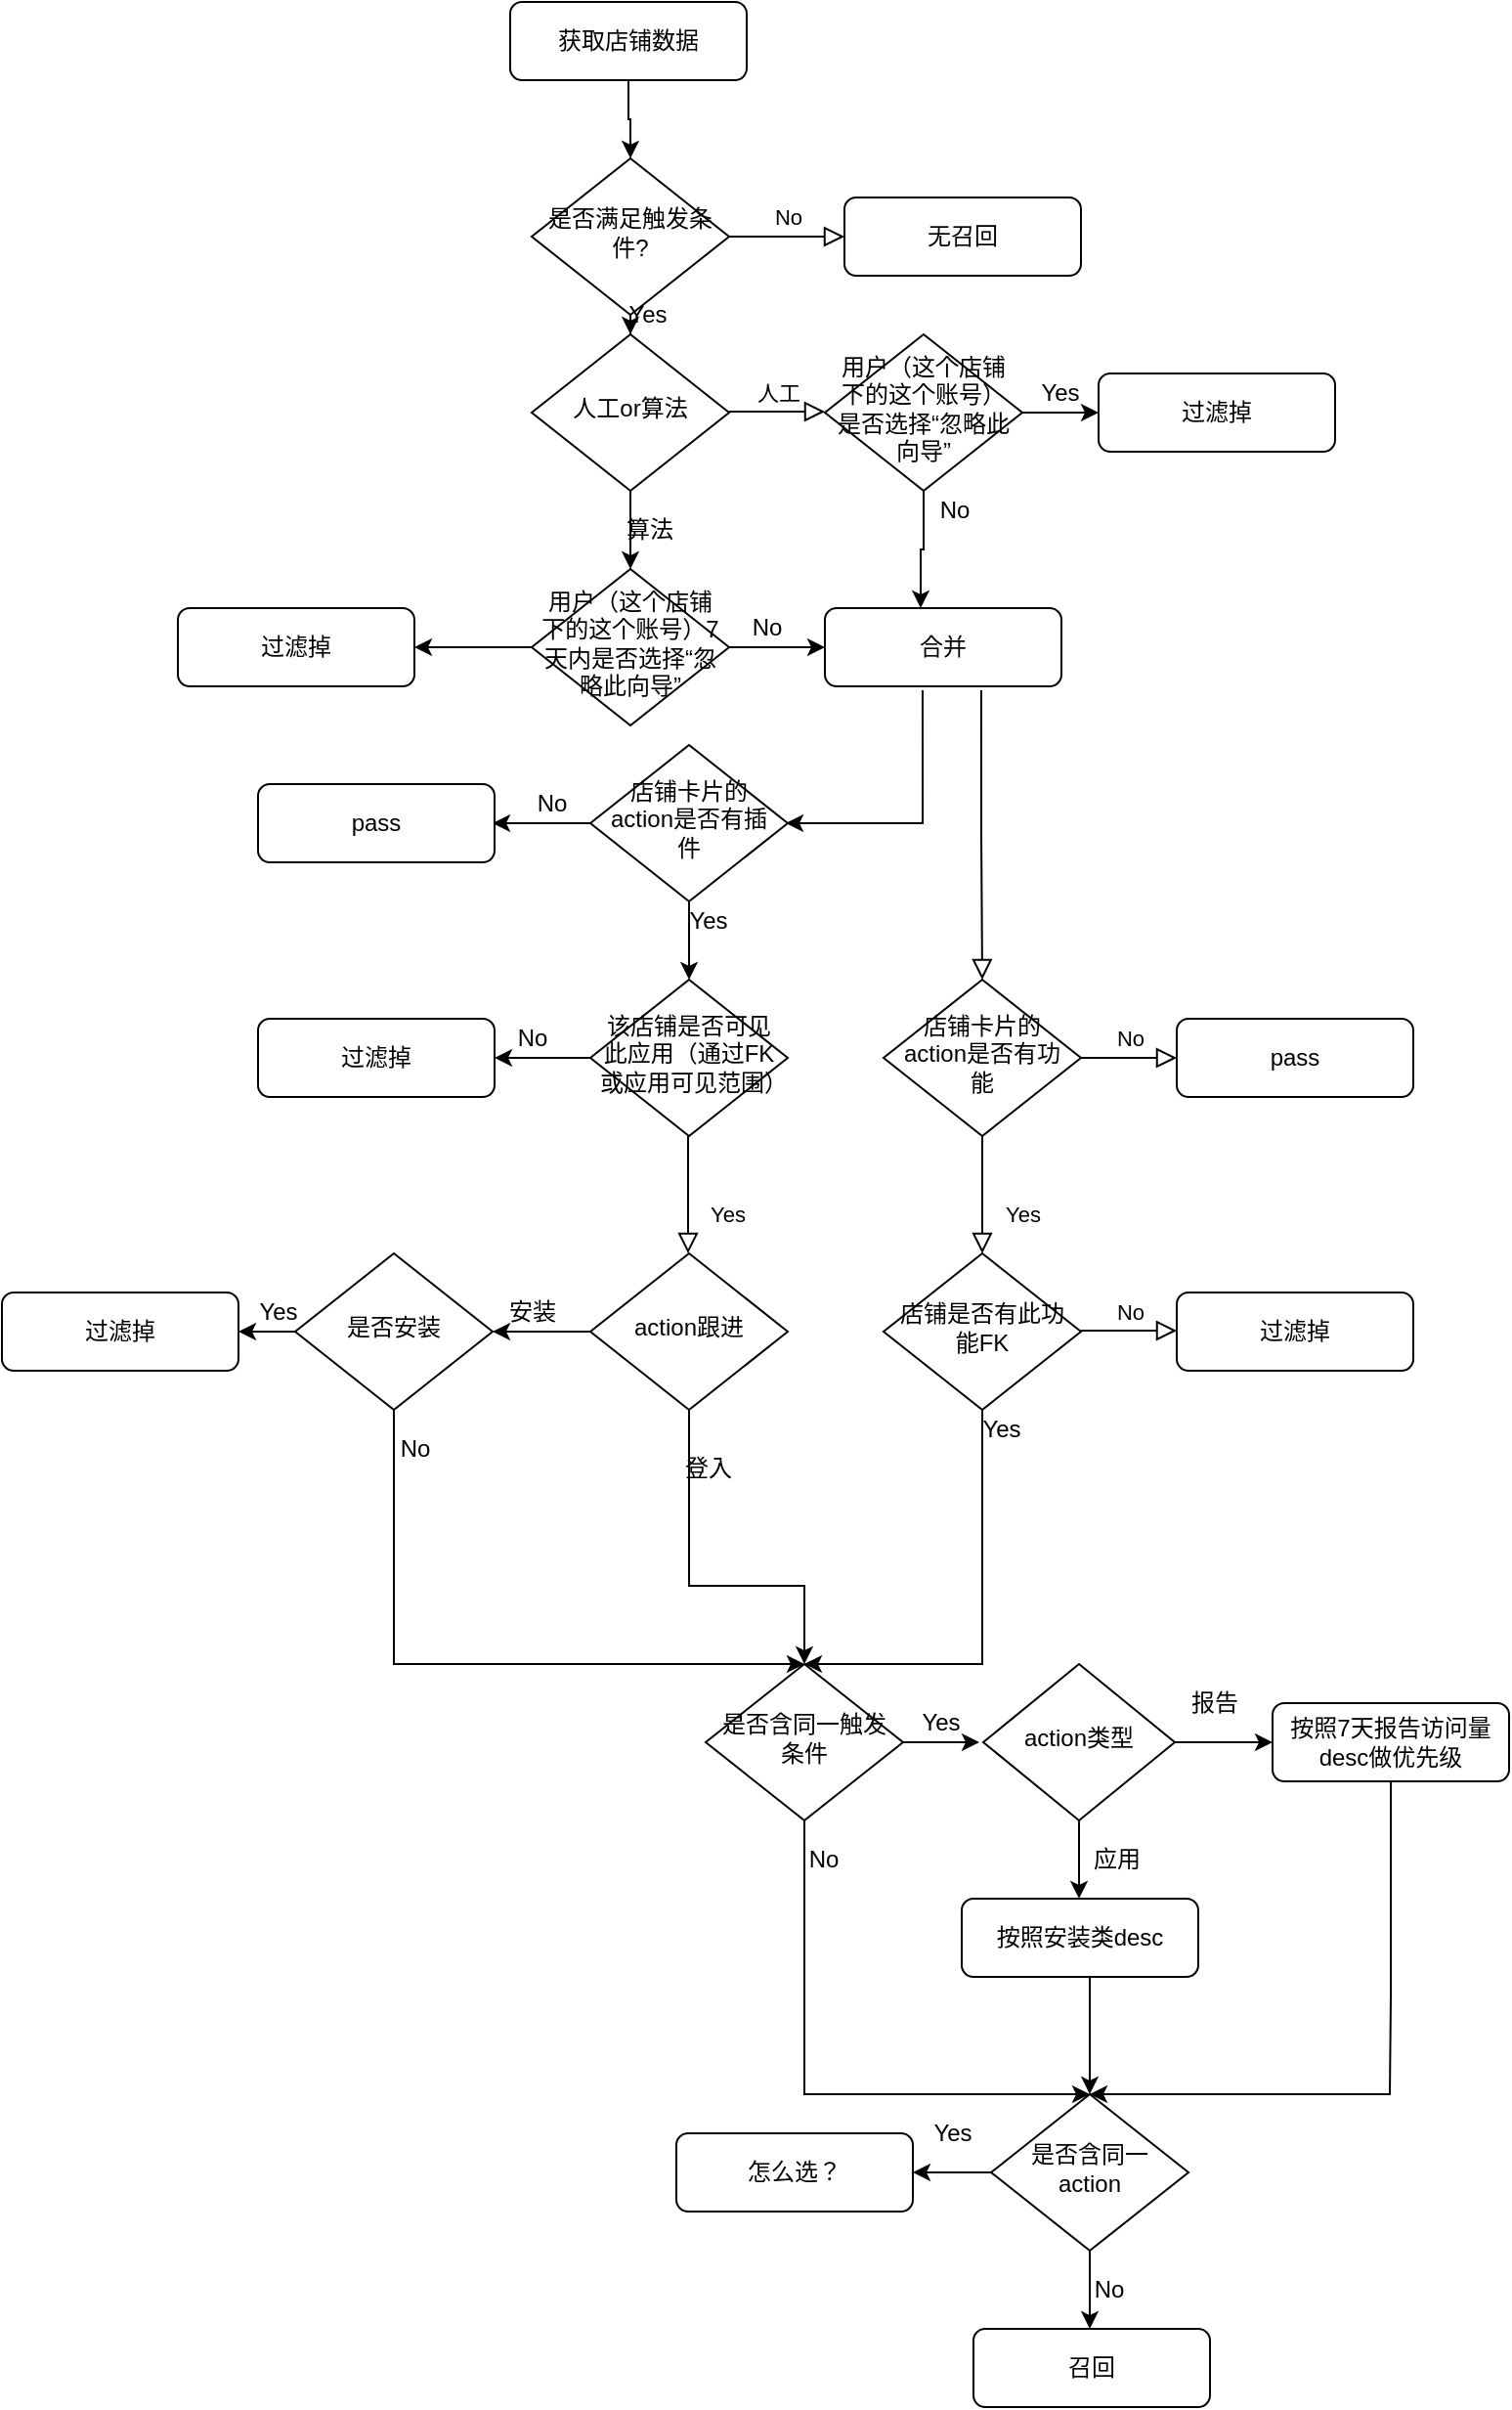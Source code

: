 <mxfile version="17.4.3" type="github">
  <diagram id="C5RBs43oDa-KdzZeNtuy" name="Page-1">
    <mxGraphModel dx="1211" dy="809" grid="1" gridSize="10" guides="1" tooltips="1" connect="1" arrows="1" fold="1" page="1" pageScale="1" pageWidth="827" pageHeight="1169" math="0" shadow="0">
      <root>
        <mxCell id="WIyWlLk6GJQsqaUBKTNV-0" />
        <mxCell id="WIyWlLk6GJQsqaUBKTNV-1" parent="WIyWlLk6GJQsqaUBKTNV-0" />
        <mxCell id="kHzVwr2ERPSeEH-SLxBd-59" style="edgeStyle=orthogonalEdgeStyle;rounded=0;orthogonalLoop=1;jettySize=auto;html=1;entryX=0.5;entryY=0;entryDx=0;entryDy=0;" edge="1" parent="WIyWlLk6GJQsqaUBKTNV-1" source="WIyWlLk6GJQsqaUBKTNV-3" target="WIyWlLk6GJQsqaUBKTNV-6">
          <mxGeometry relative="1" as="geometry" />
        </mxCell>
        <mxCell id="WIyWlLk6GJQsqaUBKTNV-3" value="获取店铺数据" style="rounded=1;whiteSpace=wrap;html=1;fontSize=12;glass=0;strokeWidth=1;shadow=0;" parent="WIyWlLk6GJQsqaUBKTNV-1" vertex="1">
          <mxGeometry x="470" y="70" width="121" height="40" as="geometry" />
        </mxCell>
        <mxCell id="WIyWlLk6GJQsqaUBKTNV-4" value="" style="rounded=0;html=1;jettySize=auto;orthogonalLoop=1;fontSize=11;endArrow=block;endFill=0;endSize=8;strokeWidth=1;shadow=0;labelBackgroundColor=none;edgeStyle=orthogonalEdgeStyle;exitX=0.661;exitY=1.05;exitDx=0;exitDy=0;exitPerimeter=0;" parent="WIyWlLk6GJQsqaUBKTNV-1" source="kHzVwr2ERPSeEH-SLxBd-51" target="WIyWlLk6GJQsqaUBKTNV-10" edge="1">
          <mxGeometry y="20" relative="1" as="geometry">
            <mxPoint as="offset" />
            <mxPoint x="861.5" y="440" as="sourcePoint" />
          </mxGeometry>
        </mxCell>
        <mxCell id="WIyWlLk6GJQsqaUBKTNV-5" value="No" style="edgeStyle=orthogonalEdgeStyle;rounded=0;html=1;jettySize=auto;orthogonalLoop=1;fontSize=11;endArrow=block;endFill=0;endSize=8;strokeWidth=1;shadow=0;labelBackgroundColor=none;" parent="WIyWlLk6GJQsqaUBKTNV-1" source="WIyWlLk6GJQsqaUBKTNV-6" target="WIyWlLk6GJQsqaUBKTNV-7" edge="1">
          <mxGeometry y="10" relative="1" as="geometry">
            <mxPoint as="offset" />
          </mxGeometry>
        </mxCell>
        <mxCell id="kHzVwr2ERPSeEH-SLxBd-0" style="edgeStyle=orthogonalEdgeStyle;rounded=0;orthogonalLoop=1;jettySize=auto;html=1;exitX=0.413;exitY=1.05;exitDx=0;exitDy=0;exitPerimeter=0;" edge="1" parent="WIyWlLk6GJQsqaUBKTNV-1" source="kHzVwr2ERPSeEH-SLxBd-51">
          <mxGeometry relative="1" as="geometry">
            <mxPoint x="611" y="490" as="targetPoint" />
            <mxPoint x="801" y="440" as="sourcePoint" />
            <Array as="points">
              <mxPoint x="681" y="490" />
            </Array>
          </mxGeometry>
        </mxCell>
        <mxCell id="kHzVwr2ERPSeEH-SLxBd-60" style="edgeStyle=orthogonalEdgeStyle;rounded=0;orthogonalLoop=1;jettySize=auto;html=1;entryX=0.5;entryY=0;entryDx=0;entryDy=0;" edge="1" parent="WIyWlLk6GJQsqaUBKTNV-1" source="WIyWlLk6GJQsqaUBKTNV-6" target="kHzVwr2ERPSeEH-SLxBd-39">
          <mxGeometry relative="1" as="geometry" />
        </mxCell>
        <mxCell id="WIyWlLk6GJQsqaUBKTNV-6" value="是否满足触发条件?" style="rhombus;whiteSpace=wrap;html=1;shadow=0;fontFamily=Helvetica;fontSize=12;align=center;strokeWidth=1;spacing=6;spacingTop=-4;" parent="WIyWlLk6GJQsqaUBKTNV-1" vertex="1">
          <mxGeometry x="481" y="150" width="101" height="80" as="geometry" />
        </mxCell>
        <mxCell id="WIyWlLk6GJQsqaUBKTNV-7" value="无召回" style="rounded=1;whiteSpace=wrap;html=1;fontSize=12;glass=0;strokeWidth=1;shadow=0;" parent="WIyWlLk6GJQsqaUBKTNV-1" vertex="1">
          <mxGeometry x="641" y="170" width="121" height="40" as="geometry" />
        </mxCell>
        <mxCell id="WIyWlLk6GJQsqaUBKTNV-8" value="Yes" style="rounded=0;html=1;jettySize=auto;orthogonalLoop=1;fontSize=11;endArrow=block;endFill=0;endSize=8;strokeWidth=1;shadow=0;labelBackgroundColor=none;edgeStyle=orthogonalEdgeStyle;" parent="WIyWlLk6GJQsqaUBKTNV-1" source="WIyWlLk6GJQsqaUBKTNV-10" edge="1">
          <mxGeometry x="0.333" y="20" relative="1" as="geometry">
            <mxPoint as="offset" />
            <mxPoint x="711.5" y="710" as="targetPoint" />
          </mxGeometry>
        </mxCell>
        <mxCell id="WIyWlLk6GJQsqaUBKTNV-9" value="No" style="edgeStyle=orthogonalEdgeStyle;rounded=0;html=1;jettySize=auto;orthogonalLoop=1;fontSize=11;endArrow=block;endFill=0;endSize=8;strokeWidth=1;shadow=0;labelBackgroundColor=none;" parent="WIyWlLk6GJQsqaUBKTNV-1" source="WIyWlLk6GJQsqaUBKTNV-10" target="WIyWlLk6GJQsqaUBKTNV-12" edge="1">
          <mxGeometry y="10" relative="1" as="geometry">
            <mxPoint as="offset" />
          </mxGeometry>
        </mxCell>
        <mxCell id="WIyWlLk6GJQsqaUBKTNV-10" value="店铺卡片的action是否有功能" style="rhombus;whiteSpace=wrap;html=1;shadow=0;fontFamily=Helvetica;fontSize=12;align=center;strokeWidth=1;spacing=6;spacingTop=-4;" parent="WIyWlLk6GJQsqaUBKTNV-1" vertex="1">
          <mxGeometry x="661" y="570" width="101" height="80" as="geometry" />
        </mxCell>
        <mxCell id="WIyWlLk6GJQsqaUBKTNV-12" value="pass" style="rounded=1;whiteSpace=wrap;html=1;fontSize=12;glass=0;strokeWidth=1;shadow=0;" parent="WIyWlLk6GJQsqaUBKTNV-1" vertex="1">
          <mxGeometry x="811" y="590" width="121" height="40" as="geometry" />
        </mxCell>
        <mxCell id="kHzVwr2ERPSeEH-SLxBd-5" style="edgeStyle=orthogonalEdgeStyle;rounded=0;orthogonalLoop=1;jettySize=auto;html=1;" edge="1" parent="WIyWlLk6GJQsqaUBKTNV-1" source="kHzVwr2ERPSeEH-SLxBd-3">
          <mxGeometry relative="1" as="geometry">
            <mxPoint x="461" y="490" as="targetPoint" />
          </mxGeometry>
        </mxCell>
        <mxCell id="kHzVwr2ERPSeEH-SLxBd-7" style="edgeStyle=orthogonalEdgeStyle;rounded=0;orthogonalLoop=1;jettySize=auto;html=1;" edge="1" parent="WIyWlLk6GJQsqaUBKTNV-1" source="kHzVwr2ERPSeEH-SLxBd-3">
          <mxGeometry relative="1" as="geometry">
            <mxPoint x="561.5" y="570" as="targetPoint" />
          </mxGeometry>
        </mxCell>
        <mxCell id="kHzVwr2ERPSeEH-SLxBd-3" value="店铺卡片的action是否有插件" style="rhombus;whiteSpace=wrap;html=1;shadow=0;fontFamily=Helvetica;fontSize=12;align=center;strokeWidth=1;spacing=6;spacingTop=-4;" vertex="1" parent="WIyWlLk6GJQsqaUBKTNV-1">
          <mxGeometry x="511" y="450" width="101" height="80" as="geometry" />
        </mxCell>
        <mxCell id="kHzVwr2ERPSeEH-SLxBd-6" value="No" style="text;html=1;align=center;verticalAlign=middle;resizable=0;points=[];autosize=1;strokeColor=none;fillColor=none;" vertex="1" parent="WIyWlLk6GJQsqaUBKTNV-1">
          <mxGeometry x="476" y="470" width="30" height="20" as="geometry" />
        </mxCell>
        <mxCell id="kHzVwr2ERPSeEH-SLxBd-8" value="Yes" style="text;html=1;align=center;verticalAlign=middle;resizable=0;points=[];autosize=1;strokeColor=none;fillColor=none;" vertex="1" parent="WIyWlLk6GJQsqaUBKTNV-1">
          <mxGeometry x="551" y="530" width="40" height="20" as="geometry" />
        </mxCell>
        <mxCell id="kHzVwr2ERPSeEH-SLxBd-10" value="pass" style="rounded=1;whiteSpace=wrap;html=1;fontSize=12;glass=0;strokeWidth=1;shadow=0;" vertex="1" parent="WIyWlLk6GJQsqaUBKTNV-1">
          <mxGeometry x="341" y="470" width="121" height="40" as="geometry" />
        </mxCell>
        <mxCell id="kHzVwr2ERPSeEH-SLxBd-19" style="edgeStyle=orthogonalEdgeStyle;rounded=0;orthogonalLoop=1;jettySize=auto;html=1;entryX=1;entryY=0.5;entryDx=0;entryDy=0;" edge="1" parent="WIyWlLk6GJQsqaUBKTNV-1" source="kHzVwr2ERPSeEH-SLxBd-11" target="kHzVwr2ERPSeEH-SLxBd-21">
          <mxGeometry relative="1" as="geometry">
            <mxPoint x="471" y="610" as="targetPoint" />
          </mxGeometry>
        </mxCell>
        <mxCell id="kHzVwr2ERPSeEH-SLxBd-11" value="&lt;div class=&quot;lake-content&quot;&gt;&lt;span class=&quot;ne-text&quot;&gt;该店铺是否可见此应用（通过FK或应用可见范围）&lt;/span&gt;&lt;/div&gt;" style="rhombus;whiteSpace=wrap;html=1;shadow=0;fontFamily=Helvetica;fontSize=12;align=center;strokeWidth=1;spacing=6;spacingTop=-4;" vertex="1" parent="WIyWlLk6GJQsqaUBKTNV-1">
          <mxGeometry x="511" y="570" width="101" height="80" as="geometry" />
        </mxCell>
        <mxCell id="kHzVwr2ERPSeEH-SLxBd-17" style="edgeStyle=orthogonalEdgeStyle;rounded=0;orthogonalLoop=1;jettySize=auto;html=1;startArrow=none;" edge="1" parent="WIyWlLk6GJQsqaUBKTNV-1">
          <mxGeometry relative="1" as="geometry">
            <mxPoint x="621" y="940" as="targetPoint" />
            <mxPoint x="620.5" y="920" as="sourcePoint" />
            <Array as="points" />
          </mxGeometry>
        </mxCell>
        <mxCell id="kHzVwr2ERPSeEH-SLxBd-64" style="edgeStyle=orthogonalEdgeStyle;rounded=0;orthogonalLoop=1;jettySize=auto;html=1;entryX=0.5;entryY=0;entryDx=0;entryDy=0;" edge="1" parent="WIyWlLk6GJQsqaUBKTNV-1" source="kHzVwr2ERPSeEH-SLxBd-12" target="kHzVwr2ERPSeEH-SLxBd-65">
          <mxGeometry relative="1" as="geometry">
            <mxPoint x="681" y="940" as="targetPoint" />
            <Array as="points">
              <mxPoint x="712" y="920" />
            </Array>
          </mxGeometry>
        </mxCell>
        <mxCell id="kHzVwr2ERPSeEH-SLxBd-12" value="&lt;div class=&quot;lake-content&quot;&gt;&lt;span class=&quot;ne-text&quot;&gt;店铺是否有此功能FK&lt;/span&gt;&lt;/div&gt;" style="rhombus;whiteSpace=wrap;html=1;shadow=0;fontFamily=Helvetica;fontSize=12;align=center;strokeWidth=1;spacing=6;spacingTop=-4;" vertex="1" parent="WIyWlLk6GJQsqaUBKTNV-1">
          <mxGeometry x="661" y="710" width="101" height="80" as="geometry" />
        </mxCell>
        <mxCell id="kHzVwr2ERPSeEH-SLxBd-15" value="No" style="edgeStyle=orthogonalEdgeStyle;rounded=0;html=1;jettySize=auto;orthogonalLoop=1;fontSize=11;endArrow=block;endFill=0;endSize=8;strokeWidth=1;shadow=0;labelBackgroundColor=none;" edge="1" parent="WIyWlLk6GJQsqaUBKTNV-1">
          <mxGeometry y="10" relative="1" as="geometry">
            <mxPoint as="offset" />
            <mxPoint x="762" y="749.5" as="sourcePoint" />
            <mxPoint x="811" y="749.5" as="targetPoint" />
          </mxGeometry>
        </mxCell>
        <mxCell id="kHzVwr2ERPSeEH-SLxBd-16" value="过滤掉" style="rounded=1;whiteSpace=wrap;html=1;fontSize=12;glass=0;strokeWidth=1;shadow=0;" vertex="1" parent="WIyWlLk6GJQsqaUBKTNV-1">
          <mxGeometry x="811" y="730" width="121" height="40" as="geometry" />
        </mxCell>
        <mxCell id="kHzVwr2ERPSeEH-SLxBd-18" value="Yes" style="rounded=0;html=1;jettySize=auto;orthogonalLoop=1;fontSize=11;endArrow=block;endFill=0;endSize=8;strokeWidth=1;shadow=0;labelBackgroundColor=none;edgeStyle=orthogonalEdgeStyle;" edge="1" parent="WIyWlLk6GJQsqaUBKTNV-1">
          <mxGeometry x="0.333" y="20" relative="1" as="geometry">
            <mxPoint as="offset" />
            <mxPoint x="561" y="650" as="sourcePoint" />
            <mxPoint x="561" y="710" as="targetPoint" />
          </mxGeometry>
        </mxCell>
        <mxCell id="kHzVwr2ERPSeEH-SLxBd-21" value="过滤掉" style="rounded=1;whiteSpace=wrap;html=1;fontSize=12;glass=0;strokeWidth=1;shadow=0;" vertex="1" parent="WIyWlLk6GJQsqaUBKTNV-1">
          <mxGeometry x="341" y="590" width="121" height="40" as="geometry" />
        </mxCell>
        <mxCell id="kHzVwr2ERPSeEH-SLxBd-23" value="No" style="text;html=1;align=center;verticalAlign=middle;resizable=0;points=[];autosize=1;strokeColor=none;fillColor=none;" vertex="1" parent="WIyWlLk6GJQsqaUBKTNV-1">
          <mxGeometry x="466" y="590" width="30" height="20" as="geometry" />
        </mxCell>
        <mxCell id="kHzVwr2ERPSeEH-SLxBd-25" style="edgeStyle=orthogonalEdgeStyle;rounded=0;orthogonalLoop=1;jettySize=auto;html=1;entryX=0.5;entryY=0;entryDx=0;entryDy=0;" edge="1" parent="WIyWlLk6GJQsqaUBKTNV-1" source="kHzVwr2ERPSeEH-SLxBd-24">
          <mxGeometry relative="1" as="geometry">
            <mxPoint x="620.5" y="920" as="targetPoint" />
            <Array as="points">
              <mxPoint x="562" y="880" />
              <mxPoint x="621" y="880" />
            </Array>
          </mxGeometry>
        </mxCell>
        <mxCell id="kHzVwr2ERPSeEH-SLxBd-27" style="edgeStyle=orthogonalEdgeStyle;rounded=0;orthogonalLoop=1;jettySize=auto;html=1;" edge="1" parent="WIyWlLk6GJQsqaUBKTNV-1" source="kHzVwr2ERPSeEH-SLxBd-24">
          <mxGeometry relative="1" as="geometry">
            <mxPoint x="461" y="750" as="targetPoint" />
          </mxGeometry>
        </mxCell>
        <mxCell id="kHzVwr2ERPSeEH-SLxBd-24" value="&lt;div class=&quot;lake-content&quot;&gt;&lt;span class=&quot;ne-text&quot;&gt;action跟进&lt;/span&gt;&lt;/div&gt;" style="rhombus;whiteSpace=wrap;html=1;shadow=0;fontFamily=Helvetica;fontSize=12;align=center;strokeWidth=1;spacing=6;spacingTop=-4;" vertex="1" parent="WIyWlLk6GJQsqaUBKTNV-1">
          <mxGeometry x="511" y="710" width="101" height="80" as="geometry" />
        </mxCell>
        <mxCell id="kHzVwr2ERPSeEH-SLxBd-26" value="登入" style="text;html=1;align=center;verticalAlign=middle;resizable=0;points=[];autosize=1;strokeColor=none;fillColor=none;" vertex="1" parent="WIyWlLk6GJQsqaUBKTNV-1">
          <mxGeometry x="551" y="810" width="40" height="20" as="geometry" />
        </mxCell>
        <mxCell id="kHzVwr2ERPSeEH-SLxBd-28" value="安装" style="text;html=1;align=center;verticalAlign=middle;resizable=0;points=[];autosize=1;strokeColor=none;fillColor=none;" vertex="1" parent="WIyWlLk6GJQsqaUBKTNV-1">
          <mxGeometry x="461" y="730" width="40" height="20" as="geometry" />
        </mxCell>
        <mxCell id="kHzVwr2ERPSeEH-SLxBd-31" style="edgeStyle=orthogonalEdgeStyle;rounded=0;orthogonalLoop=1;jettySize=auto;html=1;" edge="1" parent="WIyWlLk6GJQsqaUBKTNV-1" source="kHzVwr2ERPSeEH-SLxBd-30">
          <mxGeometry relative="1" as="geometry">
            <mxPoint x="331" y="750" as="targetPoint" />
          </mxGeometry>
        </mxCell>
        <mxCell id="kHzVwr2ERPSeEH-SLxBd-34" style="edgeStyle=orthogonalEdgeStyle;rounded=0;orthogonalLoop=1;jettySize=auto;html=1;entryX=0.5;entryY=0;entryDx=0;entryDy=0;" edge="1" parent="WIyWlLk6GJQsqaUBKTNV-1" source="kHzVwr2ERPSeEH-SLxBd-30" target="kHzVwr2ERPSeEH-SLxBd-65">
          <mxGeometry relative="1" as="geometry">
            <mxPoint x="560" y="940" as="targetPoint" />
            <Array as="points">
              <mxPoint x="411" y="920" />
            </Array>
          </mxGeometry>
        </mxCell>
        <mxCell id="kHzVwr2ERPSeEH-SLxBd-30" value="&lt;div class=&quot;lake-content&quot;&gt;&lt;span class=&quot;ne-text&quot;&gt;是否安装&lt;/span&gt;&lt;/div&gt;" style="rhombus;whiteSpace=wrap;html=1;shadow=0;fontFamily=Helvetica;fontSize=12;align=center;strokeWidth=1;spacing=6;spacingTop=-4;" vertex="1" parent="WIyWlLk6GJQsqaUBKTNV-1">
          <mxGeometry x="360" y="710" width="101" height="80" as="geometry" />
        </mxCell>
        <mxCell id="kHzVwr2ERPSeEH-SLxBd-32" value="Yes" style="text;html=1;align=center;verticalAlign=middle;resizable=0;points=[];autosize=1;strokeColor=none;fillColor=none;" vertex="1" parent="WIyWlLk6GJQsqaUBKTNV-1">
          <mxGeometry x="331" y="730" width="40" height="20" as="geometry" />
        </mxCell>
        <mxCell id="kHzVwr2ERPSeEH-SLxBd-33" value="过滤掉" style="rounded=1;whiteSpace=wrap;html=1;fontSize=12;glass=0;strokeWidth=1;shadow=0;" vertex="1" parent="WIyWlLk6GJQsqaUBKTNV-1">
          <mxGeometry x="210" y="730" width="121" height="40" as="geometry" />
        </mxCell>
        <mxCell id="kHzVwr2ERPSeEH-SLxBd-35" value="No" style="text;html=1;align=center;verticalAlign=middle;resizable=0;points=[];autosize=1;strokeColor=none;fillColor=none;" vertex="1" parent="WIyWlLk6GJQsqaUBKTNV-1">
          <mxGeometry x="406" y="800" width="30" height="20" as="geometry" />
        </mxCell>
        <mxCell id="kHzVwr2ERPSeEH-SLxBd-37" value="Yes" style="text;html=1;align=center;verticalAlign=middle;resizable=0;points=[];autosize=1;strokeColor=none;fillColor=none;" vertex="1" parent="WIyWlLk6GJQsqaUBKTNV-1">
          <mxGeometry x="701" y="790" width="40" height="20" as="geometry" />
        </mxCell>
        <mxCell id="kHzVwr2ERPSeEH-SLxBd-42" style="edgeStyle=orthogonalEdgeStyle;rounded=0;orthogonalLoop=1;jettySize=auto;html=1;" edge="1" parent="WIyWlLk6GJQsqaUBKTNV-1" source="kHzVwr2ERPSeEH-SLxBd-39">
          <mxGeometry relative="1" as="geometry">
            <mxPoint x="531.5" y="360" as="targetPoint" />
          </mxGeometry>
        </mxCell>
        <mxCell id="kHzVwr2ERPSeEH-SLxBd-39" value="&lt;div class=&quot;lake-content&quot;&gt;&lt;div class=&quot;lake-content&quot;&gt;&lt;span class=&quot;ne-text&quot;&gt;人工or算法&lt;/span&gt;&lt;/div&gt;&lt;/div&gt;" style="rhombus;whiteSpace=wrap;html=1;shadow=0;fontFamily=Helvetica;fontSize=12;align=center;strokeWidth=1;spacing=6;spacingTop=-4;" vertex="1" parent="WIyWlLk6GJQsqaUBKTNV-1">
          <mxGeometry x="481" y="240" width="101" height="80" as="geometry" />
        </mxCell>
        <mxCell id="kHzVwr2ERPSeEH-SLxBd-40" value="人工" style="edgeStyle=orthogonalEdgeStyle;rounded=0;html=1;jettySize=auto;orthogonalLoop=1;fontSize=11;endArrow=block;endFill=0;endSize=8;strokeWidth=1;shadow=0;labelBackgroundColor=none;" edge="1" parent="WIyWlLk6GJQsqaUBKTNV-1">
          <mxGeometry y="10" relative="1" as="geometry">
            <mxPoint as="offset" />
            <mxPoint x="582" y="279.5" as="sourcePoint" />
            <mxPoint x="631" y="279.5" as="targetPoint" />
          </mxGeometry>
        </mxCell>
        <mxCell id="kHzVwr2ERPSeEH-SLxBd-45" style="edgeStyle=orthogonalEdgeStyle;rounded=0;orthogonalLoop=1;jettySize=auto;html=1;" edge="1" parent="WIyWlLk6GJQsqaUBKTNV-1" source="kHzVwr2ERPSeEH-SLxBd-43">
          <mxGeometry relative="1" as="geometry">
            <mxPoint x="631" y="400" as="targetPoint" />
          </mxGeometry>
        </mxCell>
        <mxCell id="kHzVwr2ERPSeEH-SLxBd-58" style="edgeStyle=orthogonalEdgeStyle;rounded=0;orthogonalLoop=1;jettySize=auto;html=1;entryX=1;entryY=0.5;entryDx=0;entryDy=0;" edge="1" parent="WIyWlLk6GJQsqaUBKTNV-1" source="kHzVwr2ERPSeEH-SLxBd-43" target="kHzVwr2ERPSeEH-SLxBd-57">
          <mxGeometry relative="1" as="geometry" />
        </mxCell>
        <mxCell id="kHzVwr2ERPSeEH-SLxBd-43" value="&lt;div class=&quot;lake-content&quot;&gt;用户（这个店铺下的这个账号）7天内是否选择“忽略此向导”&lt;br&gt;&lt;/div&gt;" style="rhombus;whiteSpace=wrap;html=1;shadow=0;fontFamily=Helvetica;fontSize=12;align=center;strokeWidth=1;spacing=6;spacingTop=-4;" vertex="1" parent="WIyWlLk6GJQsqaUBKTNV-1">
          <mxGeometry x="481" y="360" width="101" height="80" as="geometry" />
        </mxCell>
        <mxCell id="kHzVwr2ERPSeEH-SLxBd-44" value="算法" style="text;html=1;align=center;verticalAlign=middle;resizable=0;points=[];autosize=1;strokeColor=none;fillColor=none;" vertex="1" parent="WIyWlLk6GJQsqaUBKTNV-1">
          <mxGeometry x="521" y="330" width="40" height="20" as="geometry" />
        </mxCell>
        <mxCell id="kHzVwr2ERPSeEH-SLxBd-52" style="edgeStyle=orthogonalEdgeStyle;rounded=0;orthogonalLoop=1;jettySize=auto;html=1;" edge="1" parent="WIyWlLk6GJQsqaUBKTNV-1" source="kHzVwr2ERPSeEH-SLxBd-47">
          <mxGeometry relative="1" as="geometry">
            <mxPoint x="771" y="280" as="targetPoint" />
          </mxGeometry>
        </mxCell>
        <mxCell id="kHzVwr2ERPSeEH-SLxBd-56" style="edgeStyle=orthogonalEdgeStyle;rounded=0;orthogonalLoop=1;jettySize=auto;html=1;entryX=0.405;entryY=0;entryDx=0;entryDy=0;entryPerimeter=0;" edge="1" parent="WIyWlLk6GJQsqaUBKTNV-1" source="kHzVwr2ERPSeEH-SLxBd-47" target="kHzVwr2ERPSeEH-SLxBd-51">
          <mxGeometry relative="1" as="geometry">
            <mxPoint x="681.5" y="350" as="targetPoint" />
            <Array as="points">
              <mxPoint x="682" y="350" />
              <mxPoint x="680" y="350" />
            </Array>
          </mxGeometry>
        </mxCell>
        <mxCell id="kHzVwr2ERPSeEH-SLxBd-47" value="&lt;div class=&quot;lake-content&quot;&gt;&lt;div class=&quot;lake-content&quot;&gt;&lt;span class=&quot;ne-text&quot;&gt;用户（这个店铺下的这个账号）是否选择“忽略此向导”&lt;/span&gt;&lt;/div&gt;&lt;/div&gt;" style="rhombus;whiteSpace=wrap;html=1;shadow=0;fontFamily=Helvetica;fontSize=12;align=center;strokeWidth=1;spacing=6;spacingTop=-4;" vertex="1" parent="WIyWlLk6GJQsqaUBKTNV-1">
          <mxGeometry x="631" y="240" width="101" height="80" as="geometry" />
        </mxCell>
        <mxCell id="kHzVwr2ERPSeEH-SLxBd-49" value="No" style="text;html=1;align=center;verticalAlign=middle;resizable=0;points=[];autosize=1;strokeColor=none;fillColor=none;" vertex="1" parent="WIyWlLk6GJQsqaUBKTNV-1">
          <mxGeometry x="586" y="380" width="30" height="20" as="geometry" />
        </mxCell>
        <mxCell id="kHzVwr2ERPSeEH-SLxBd-51" value="合并" style="rounded=1;whiteSpace=wrap;html=1;fontSize=12;glass=0;strokeWidth=1;shadow=0;" vertex="1" parent="WIyWlLk6GJQsqaUBKTNV-1">
          <mxGeometry x="631" y="380" width="121" height="40" as="geometry" />
        </mxCell>
        <mxCell id="kHzVwr2ERPSeEH-SLxBd-53" value="Yes" style="text;html=1;align=center;verticalAlign=middle;resizable=0;points=[];autosize=1;strokeColor=none;fillColor=none;" vertex="1" parent="WIyWlLk6GJQsqaUBKTNV-1">
          <mxGeometry x="731" y="260" width="40" height="20" as="geometry" />
        </mxCell>
        <mxCell id="kHzVwr2ERPSeEH-SLxBd-54" value="过滤掉" style="rounded=1;whiteSpace=wrap;html=1;fontSize=12;glass=0;strokeWidth=1;shadow=0;" vertex="1" parent="WIyWlLk6GJQsqaUBKTNV-1">
          <mxGeometry x="771" y="260" width="121" height="40" as="geometry" />
        </mxCell>
        <mxCell id="kHzVwr2ERPSeEH-SLxBd-55" value="No" style="text;html=1;align=center;verticalAlign=middle;resizable=0;points=[];autosize=1;strokeColor=none;fillColor=none;" vertex="1" parent="WIyWlLk6GJQsqaUBKTNV-1">
          <mxGeometry x="682" y="320" width="30" height="20" as="geometry" />
        </mxCell>
        <mxCell id="kHzVwr2ERPSeEH-SLxBd-57" value="过滤掉" style="rounded=1;whiteSpace=wrap;html=1;fontSize=12;glass=0;strokeWidth=1;shadow=0;" vertex="1" parent="WIyWlLk6GJQsqaUBKTNV-1">
          <mxGeometry x="300" y="380" width="121" height="40" as="geometry" />
        </mxCell>
        <mxCell id="kHzVwr2ERPSeEH-SLxBd-61" value="Yes" style="text;html=1;align=center;verticalAlign=middle;resizable=0;points=[];autosize=1;strokeColor=none;fillColor=none;" vertex="1" parent="WIyWlLk6GJQsqaUBKTNV-1">
          <mxGeometry x="520" y="220" width="40" height="20" as="geometry" />
        </mxCell>
        <mxCell id="kHzVwr2ERPSeEH-SLxBd-68" style="edgeStyle=orthogonalEdgeStyle;rounded=0;orthogonalLoop=1;jettySize=auto;html=1;" edge="1" parent="WIyWlLk6GJQsqaUBKTNV-1" source="kHzVwr2ERPSeEH-SLxBd-65">
          <mxGeometry relative="1" as="geometry">
            <mxPoint x="710" y="960" as="targetPoint" />
          </mxGeometry>
        </mxCell>
        <mxCell id="kHzVwr2ERPSeEH-SLxBd-88" style="edgeStyle=orthogonalEdgeStyle;rounded=0;orthogonalLoop=1;jettySize=auto;html=1;entryX=0.5;entryY=0;entryDx=0;entryDy=0;" edge="1" parent="WIyWlLk6GJQsqaUBKTNV-1" source="kHzVwr2ERPSeEH-SLxBd-65" target="kHzVwr2ERPSeEH-SLxBd-79">
          <mxGeometry relative="1" as="geometry">
            <mxPoint x="670" y="1140" as="targetPoint" />
            <Array as="points">
              <mxPoint x="621" y="1140" />
            </Array>
          </mxGeometry>
        </mxCell>
        <mxCell id="kHzVwr2ERPSeEH-SLxBd-65" value="&lt;div class=&quot;lake-content&quot;&gt;&lt;span class=&quot;ne-text&quot;&gt;是否含同一触发条件&lt;/span&gt;&lt;/div&gt;" style="rhombus;whiteSpace=wrap;html=1;shadow=0;fontFamily=Helvetica;fontSize=12;align=center;strokeWidth=1;spacing=6;spacingTop=-4;" vertex="1" parent="WIyWlLk6GJQsqaUBKTNV-1">
          <mxGeometry x="570" y="920" width="101" height="80" as="geometry" />
        </mxCell>
        <mxCell id="kHzVwr2ERPSeEH-SLxBd-70" value="Yes" style="text;html=1;align=center;verticalAlign=middle;resizable=0;points=[];autosize=1;strokeColor=none;fillColor=none;" vertex="1" parent="WIyWlLk6GJQsqaUBKTNV-1">
          <mxGeometry x="670" y="940" width="40" height="20" as="geometry" />
        </mxCell>
        <mxCell id="kHzVwr2ERPSeEH-SLxBd-71" value="No" style="text;html=1;align=center;verticalAlign=middle;resizable=0;points=[];autosize=1;strokeColor=none;fillColor=none;" vertex="1" parent="WIyWlLk6GJQsqaUBKTNV-1">
          <mxGeometry x="615" y="1010" width="30" height="20" as="geometry" />
        </mxCell>
        <mxCell id="kHzVwr2ERPSeEH-SLxBd-73" style="edgeStyle=orthogonalEdgeStyle;rounded=0;orthogonalLoop=1;jettySize=auto;html=1;" edge="1" parent="WIyWlLk6GJQsqaUBKTNV-1" source="kHzVwr2ERPSeEH-SLxBd-72">
          <mxGeometry relative="1" as="geometry">
            <mxPoint x="860" y="960" as="targetPoint" />
          </mxGeometry>
        </mxCell>
        <mxCell id="kHzVwr2ERPSeEH-SLxBd-75" style="edgeStyle=orthogonalEdgeStyle;rounded=0;orthogonalLoop=1;jettySize=auto;html=1;" edge="1" parent="WIyWlLk6GJQsqaUBKTNV-1" source="kHzVwr2ERPSeEH-SLxBd-72">
          <mxGeometry relative="1" as="geometry">
            <mxPoint x="761" y="1040" as="targetPoint" />
          </mxGeometry>
        </mxCell>
        <mxCell id="kHzVwr2ERPSeEH-SLxBd-72" value="&lt;div class=&quot;lake-content&quot;&gt;action类型&lt;/div&gt;" style="rhombus;whiteSpace=wrap;html=1;shadow=0;fontFamily=Helvetica;fontSize=12;align=center;strokeWidth=1;spacing=6;spacingTop=-4;" vertex="1" parent="WIyWlLk6GJQsqaUBKTNV-1">
          <mxGeometry x="712" y="920" width="98" height="80" as="geometry" />
        </mxCell>
        <mxCell id="kHzVwr2ERPSeEH-SLxBd-74" value="报告" style="text;html=1;align=center;verticalAlign=middle;resizable=0;points=[];autosize=1;strokeColor=none;fillColor=none;" vertex="1" parent="WIyWlLk6GJQsqaUBKTNV-1">
          <mxGeometry x="810" y="930" width="40" height="20" as="geometry" />
        </mxCell>
        <mxCell id="kHzVwr2ERPSeEH-SLxBd-76" value="应用" style="text;html=1;align=center;verticalAlign=middle;resizable=0;points=[];autosize=1;strokeColor=none;fillColor=none;" vertex="1" parent="WIyWlLk6GJQsqaUBKTNV-1">
          <mxGeometry x="760" y="1010" width="40" height="20" as="geometry" />
        </mxCell>
        <mxCell id="kHzVwr2ERPSeEH-SLxBd-80" style="edgeStyle=orthogonalEdgeStyle;rounded=0;orthogonalLoop=1;jettySize=auto;html=1;entryX=0.5;entryY=0;entryDx=0;entryDy=0;" edge="1" parent="WIyWlLk6GJQsqaUBKTNV-1" source="kHzVwr2ERPSeEH-SLxBd-77" target="kHzVwr2ERPSeEH-SLxBd-79">
          <mxGeometry relative="1" as="geometry">
            <mxPoint x="630" y="1040" as="targetPoint" />
            <Array as="points">
              <mxPoint x="767" y="1090" />
            </Array>
          </mxGeometry>
        </mxCell>
        <mxCell id="kHzVwr2ERPSeEH-SLxBd-77" value="&lt;div class=&quot;lake-content&quot;&gt;&lt;span class=&quot;ne-text&quot;&gt;按照安装类desc&lt;/span&gt;&lt;/div&gt;" style="rounded=1;whiteSpace=wrap;html=1;fontSize=12;glass=0;strokeWidth=1;shadow=0;" vertex="1" parent="WIyWlLk6GJQsqaUBKTNV-1">
          <mxGeometry x="701" y="1040" width="121" height="40" as="geometry" />
        </mxCell>
        <mxCell id="kHzVwr2ERPSeEH-SLxBd-81" style="edgeStyle=orthogonalEdgeStyle;rounded=0;orthogonalLoop=1;jettySize=auto;html=1;entryX=0.5;entryY=0;entryDx=0;entryDy=0;" edge="1" parent="WIyWlLk6GJQsqaUBKTNV-1" source="kHzVwr2ERPSeEH-SLxBd-78" target="kHzVwr2ERPSeEH-SLxBd-79">
          <mxGeometry relative="1" as="geometry">
            <mxPoint x="620" y="1040" as="targetPoint" />
            <Array as="points">
              <mxPoint x="921" y="1090" />
              <mxPoint x="920" y="1140" />
            </Array>
          </mxGeometry>
        </mxCell>
        <mxCell id="kHzVwr2ERPSeEH-SLxBd-78" value="&lt;div class=&quot;lake-content&quot;&gt;&lt;span class=&quot;ne-text&quot;&gt;按照7天报告访问量desc做优先级&lt;/span&gt;&lt;/div&gt;" style="rounded=1;whiteSpace=wrap;html=1;fontSize=12;glass=0;strokeWidth=1;shadow=0;" vertex="1" parent="WIyWlLk6GJQsqaUBKTNV-1">
          <mxGeometry x="860" y="940" width="121" height="40" as="geometry" />
        </mxCell>
        <mxCell id="kHzVwr2ERPSeEH-SLxBd-82" style="edgeStyle=orthogonalEdgeStyle;rounded=0;orthogonalLoop=1;jettySize=auto;html=1;" edge="1" parent="WIyWlLk6GJQsqaUBKTNV-1" source="kHzVwr2ERPSeEH-SLxBd-79">
          <mxGeometry relative="1" as="geometry">
            <mxPoint x="676" y="1180" as="targetPoint" />
          </mxGeometry>
        </mxCell>
        <mxCell id="kHzVwr2ERPSeEH-SLxBd-85" style="edgeStyle=orthogonalEdgeStyle;rounded=0;orthogonalLoop=1;jettySize=auto;html=1;" edge="1" parent="WIyWlLk6GJQsqaUBKTNV-1" source="kHzVwr2ERPSeEH-SLxBd-79">
          <mxGeometry relative="1" as="geometry">
            <mxPoint x="766.5" y="1260" as="targetPoint" />
          </mxGeometry>
        </mxCell>
        <mxCell id="kHzVwr2ERPSeEH-SLxBd-79" value="&lt;div class=&quot;lake-content&quot;&gt;&lt;span class=&quot;ne-text&quot;&gt;是否含同一action&lt;/span&gt;&lt;/div&gt;" style="rhombus;whiteSpace=wrap;html=1;shadow=0;fontFamily=Helvetica;fontSize=12;align=center;strokeWidth=1;spacing=6;spacingTop=-4;" vertex="1" parent="WIyWlLk6GJQsqaUBKTNV-1">
          <mxGeometry x="716" y="1140" width="101" height="80" as="geometry" />
        </mxCell>
        <mxCell id="kHzVwr2ERPSeEH-SLxBd-83" value="Yes" style="text;html=1;align=center;verticalAlign=middle;resizable=0;points=[];autosize=1;strokeColor=none;fillColor=none;" vertex="1" parent="WIyWlLk6GJQsqaUBKTNV-1">
          <mxGeometry x="676" y="1150" width="40" height="20" as="geometry" />
        </mxCell>
        <mxCell id="kHzVwr2ERPSeEH-SLxBd-84" value="怎么选？" style="rounded=1;whiteSpace=wrap;html=1;fontSize=12;glass=0;strokeWidth=1;shadow=0;" vertex="1" parent="WIyWlLk6GJQsqaUBKTNV-1">
          <mxGeometry x="555" y="1160" width="121" height="40" as="geometry" />
        </mxCell>
        <mxCell id="kHzVwr2ERPSeEH-SLxBd-86" value="No" style="text;html=1;align=center;verticalAlign=middle;resizable=0;points=[];autosize=1;strokeColor=none;fillColor=none;" vertex="1" parent="WIyWlLk6GJQsqaUBKTNV-1">
          <mxGeometry x="761" y="1230" width="30" height="20" as="geometry" />
        </mxCell>
        <mxCell id="kHzVwr2ERPSeEH-SLxBd-87" value="召回" style="rounded=1;whiteSpace=wrap;html=1;fontSize=12;glass=0;strokeWidth=1;shadow=0;" vertex="1" parent="WIyWlLk6GJQsqaUBKTNV-1">
          <mxGeometry x="707" y="1260" width="121" height="40" as="geometry" />
        </mxCell>
      </root>
    </mxGraphModel>
  </diagram>
</mxfile>
